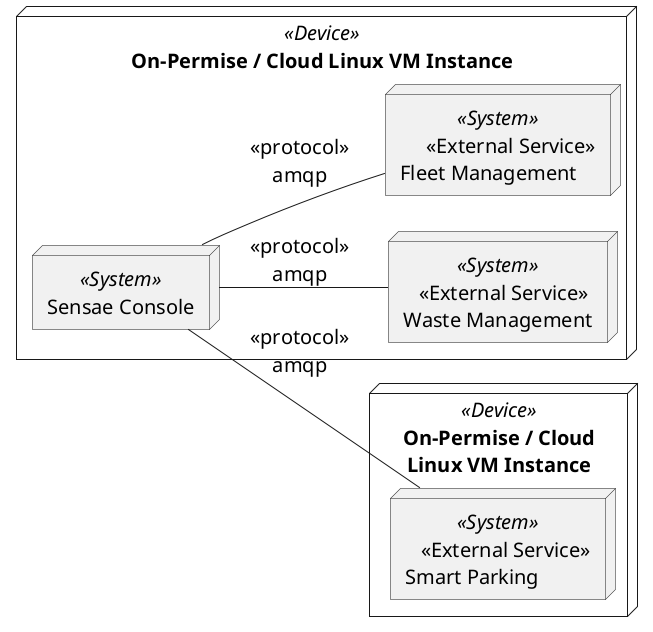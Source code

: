 @startuml physical-view-single-tenant

left to right direction

skinparam defaultFontSize 20
skinparam Monochrome true
skinparam sequenceMessageAlign center
skinparam componentStyle uml2
skinparam packageStyle rectangle

node "On-Permise / Cloud Linux VM Instance" <<Device>> {
    node "Sensae Console" <<System>> as SYSTEM1
    node "   <<External Service>>\nWaste Management" <<System>> as SYSTEM2
    node "     <<External Service>>\nFleet Management" <<System>> as SYSTEM4
}

node "On-Permise / Cloud\nLinux VM Instance" <<Device>> as D {
    node "   <<External Service>>\nSmart Parking" <<System>> as SYSTEM3
}

SYSTEM1 -- SYSTEM2 : "<<protocol>>\namqp"
SYSTEM1 -- SYSTEM3 : "<<protocol>>\namqp"
SYSTEM1 -- SYSTEM4 : "<<protocol>>\namqp"

@enduml
